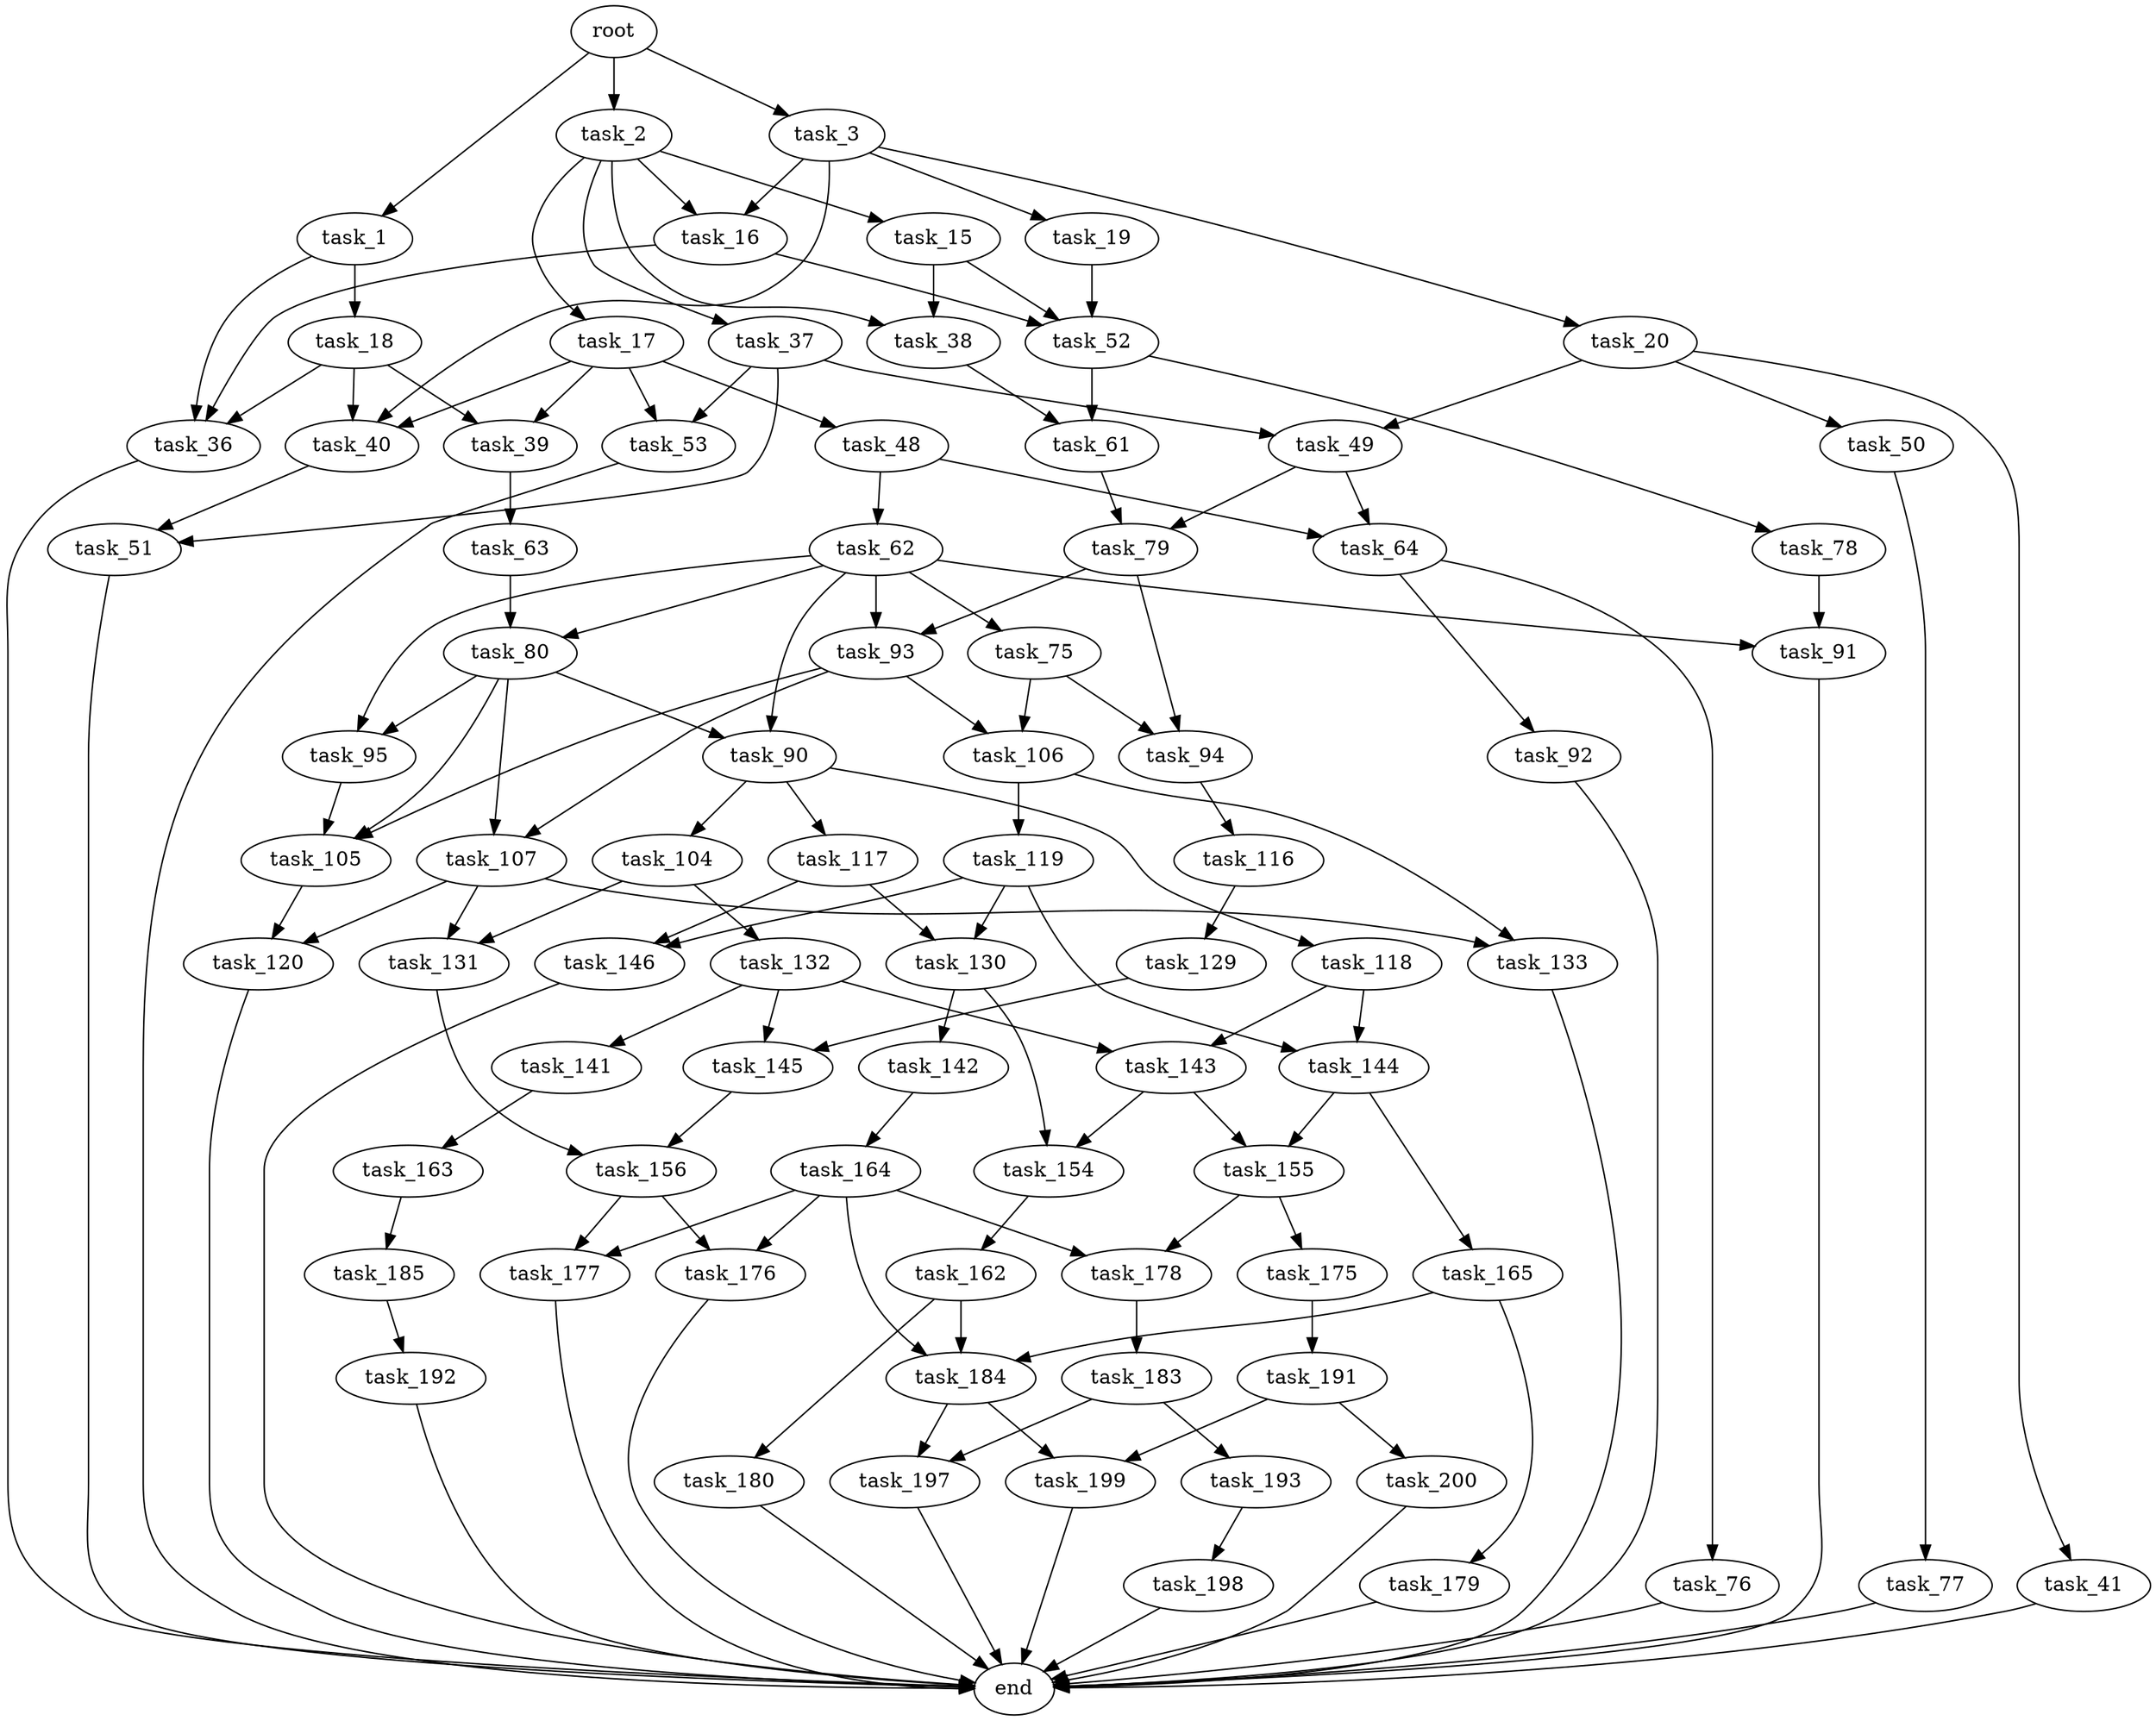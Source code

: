 digraph G {
  root [size="0.000000"];
  task_1 [size="368293445632.000000"];
  task_2 [size="68719476736.000000"];
  task_3 [size="15504741623.000000"];
  task_18 [size="311829365177.000000"];
  task_36 [size="8589934592.000000"];
  task_15 [size="8589934592.000000"];
  task_16 [size="7640033563.000000"];
  task_17 [size="4034832817.000000"];
  task_37 [size="19699860535.000000"];
  task_38 [size="549755813888.000000"];
  task_19 [size="21864603772.000000"];
  task_20 [size="368293445632.000000"];
  task_40 [size="782757789696.000000"];
  task_52 [size="34287257546.000000"];
  task_39 [size="782757789696.000000"];
  task_48 [size="338382904272.000000"];
  task_53 [size="435780184726.000000"];
  task_41 [size="84606511441.000000"];
  task_49 [size="66075635769.000000"];
  task_50 [size="549755813888.000000"];
  end [size="0.000000"];
  task_51 [size="134217728000.000000"];
  task_61 [size="549755813888.000000"];
  task_63 [size="712355032.000000"];
  task_62 [size="549755813888.000000"];
  task_64 [size="28991029248.000000"];
  task_79 [size="221426765484.000000"];
  task_77 [size="336767188680.000000"];
  task_78 [size="14482567640.000000"];
  task_75 [size="5125896378.000000"];
  task_80 [size="68719476736.000000"];
  task_90 [size="306451665834.000000"];
  task_91 [size="782757789696.000000"];
  task_93 [size="12386890295.000000"];
  task_95 [size="28991029248.000000"];
  task_76 [size="8589934592.000000"];
  task_92 [size="68719476736.000000"];
  task_94 [size="134217728000.000000"];
  task_106 [size="118859102676.000000"];
  task_105 [size="302167786217.000000"];
  task_107 [size="31676495683.000000"];
  task_104 [size="134217728000.000000"];
  task_117 [size="7800121254.000000"];
  task_118 [size="1073741824000.000000"];
  task_116 [size="11626190315.000000"];
  task_131 [size="399166260018.000000"];
  task_132 [size="14013251156.000000"];
  task_120 [size="5673908854.000000"];
  task_119 [size="5716715442.000000"];
  task_133 [size="8589934592.000000"];
  task_129 [size="28991029248.000000"];
  task_130 [size="3054317672.000000"];
  task_146 [size="11993945191.000000"];
  task_143 [size="1073741824000.000000"];
  task_144 [size="5362139836.000000"];
  task_145 [size="3833317974.000000"];
  task_142 [size="476349634820.000000"];
  task_154 [size="1073741824000.000000"];
  task_156 [size="6208544675.000000"];
  task_141 [size="1268042914.000000"];
  task_163 [size="8589934592.000000"];
  task_164 [size="900655941329.000000"];
  task_155 [size="782757789696.000000"];
  task_165 [size="32295466528.000000"];
  task_162 [size="28991029248.000000"];
  task_175 [size="430857000132.000000"];
  task_178 [size="2263860940.000000"];
  task_176 [size="115575446753.000000"];
  task_177 [size="4453785445.000000"];
  task_180 [size="15675369290.000000"];
  task_184 [size="134217728000.000000"];
  task_185 [size="30633790289.000000"];
  task_179 [size="444901585.000000"];
  task_191 [size="87726522992.000000"];
  task_183 [size="38997296844.000000"];
  task_193 [size="68719476736.000000"];
  task_197 [size="824345754692.000000"];
  task_199 [size="368293445632.000000"];
  task_192 [size="116089194416.000000"];
  task_200 [size="646328574695.000000"];
  task_198 [size="8589934592.000000"];

  root -> task_1 [size="1.000000"];
  root -> task_2 [size="1.000000"];
  root -> task_3 [size="1.000000"];
  task_1 -> task_18 [size="411041792.000000"];
  task_1 -> task_36 [size="411041792.000000"];
  task_2 -> task_15 [size="134217728.000000"];
  task_2 -> task_16 [size="134217728.000000"];
  task_2 -> task_17 [size="134217728.000000"];
  task_2 -> task_37 [size="134217728.000000"];
  task_2 -> task_38 [size="134217728.000000"];
  task_3 -> task_16 [size="33554432.000000"];
  task_3 -> task_19 [size="33554432.000000"];
  task_3 -> task_20 [size="33554432.000000"];
  task_3 -> task_40 [size="33554432.000000"];
  task_18 -> task_36 [size="209715200.000000"];
  task_18 -> task_39 [size="209715200.000000"];
  task_18 -> task_40 [size="209715200.000000"];
  task_36 -> end [size="1.000000"];
  task_15 -> task_38 [size="33554432.000000"];
  task_15 -> task_52 [size="33554432.000000"];
  task_16 -> task_36 [size="134217728.000000"];
  task_16 -> task_52 [size="134217728.000000"];
  task_17 -> task_39 [size="75497472.000000"];
  task_17 -> task_40 [size="75497472.000000"];
  task_17 -> task_48 [size="75497472.000000"];
  task_17 -> task_53 [size="75497472.000000"];
  task_37 -> task_49 [size="411041792.000000"];
  task_37 -> task_51 [size="411041792.000000"];
  task_37 -> task_53 [size="411041792.000000"];
  task_38 -> task_61 [size="536870912.000000"];
  task_19 -> task_52 [size="679477248.000000"];
  task_20 -> task_41 [size="411041792.000000"];
  task_20 -> task_49 [size="411041792.000000"];
  task_20 -> task_50 [size="411041792.000000"];
  task_40 -> task_51 [size="679477248.000000"];
  task_52 -> task_61 [size="679477248.000000"];
  task_52 -> task_78 [size="679477248.000000"];
  task_39 -> task_63 [size="679477248.000000"];
  task_48 -> task_62 [size="301989888.000000"];
  task_48 -> task_64 [size="301989888.000000"];
  task_53 -> end [size="1.000000"];
  task_41 -> end [size="1.000000"];
  task_49 -> task_64 [size="209715200.000000"];
  task_49 -> task_79 [size="209715200.000000"];
  task_50 -> task_77 [size="536870912.000000"];
  task_51 -> end [size="1.000000"];
  task_61 -> task_79 [size="536870912.000000"];
  task_63 -> task_80 [size="75497472.000000"];
  task_62 -> task_75 [size="536870912.000000"];
  task_62 -> task_80 [size="536870912.000000"];
  task_62 -> task_90 [size="536870912.000000"];
  task_62 -> task_91 [size="536870912.000000"];
  task_62 -> task_93 [size="536870912.000000"];
  task_62 -> task_95 [size="536870912.000000"];
  task_64 -> task_76 [size="75497472.000000"];
  task_64 -> task_92 [size="75497472.000000"];
  task_79 -> task_93 [size="209715200.000000"];
  task_79 -> task_94 [size="209715200.000000"];
  task_77 -> end [size="1.000000"];
  task_78 -> task_91 [size="301989888.000000"];
  task_75 -> task_94 [size="134217728.000000"];
  task_75 -> task_106 [size="134217728.000000"];
  task_80 -> task_90 [size="134217728.000000"];
  task_80 -> task_95 [size="134217728.000000"];
  task_80 -> task_105 [size="134217728.000000"];
  task_80 -> task_107 [size="134217728.000000"];
  task_90 -> task_104 [size="411041792.000000"];
  task_90 -> task_117 [size="411041792.000000"];
  task_90 -> task_118 [size="411041792.000000"];
  task_91 -> end [size="1.000000"];
  task_93 -> task_105 [size="209715200.000000"];
  task_93 -> task_106 [size="209715200.000000"];
  task_93 -> task_107 [size="209715200.000000"];
  task_95 -> task_105 [size="75497472.000000"];
  task_76 -> end [size="1.000000"];
  task_92 -> end [size="1.000000"];
  task_94 -> task_116 [size="209715200.000000"];
  task_106 -> task_119 [size="209715200.000000"];
  task_106 -> task_133 [size="209715200.000000"];
  task_105 -> task_120 [size="209715200.000000"];
  task_107 -> task_120 [size="33554432.000000"];
  task_107 -> task_131 [size="33554432.000000"];
  task_107 -> task_133 [size="33554432.000000"];
  task_104 -> task_131 [size="209715200.000000"];
  task_104 -> task_132 [size="209715200.000000"];
  task_117 -> task_130 [size="411041792.000000"];
  task_117 -> task_146 [size="411041792.000000"];
  task_118 -> task_143 [size="838860800.000000"];
  task_118 -> task_144 [size="838860800.000000"];
  task_116 -> task_129 [size="301989888.000000"];
  task_131 -> task_156 [size="411041792.000000"];
  task_132 -> task_141 [size="301989888.000000"];
  task_132 -> task_143 [size="301989888.000000"];
  task_132 -> task_145 [size="301989888.000000"];
  task_120 -> end [size="1.000000"];
  task_119 -> task_130 [size="134217728.000000"];
  task_119 -> task_144 [size="134217728.000000"];
  task_119 -> task_146 [size="134217728.000000"];
  task_133 -> end [size="1.000000"];
  task_129 -> task_145 [size="75497472.000000"];
  task_130 -> task_142 [size="75497472.000000"];
  task_130 -> task_154 [size="75497472.000000"];
  task_146 -> end [size="1.000000"];
  task_143 -> task_154 [size="838860800.000000"];
  task_143 -> task_155 [size="838860800.000000"];
  task_144 -> task_155 [size="134217728.000000"];
  task_144 -> task_165 [size="134217728.000000"];
  task_145 -> task_156 [size="75497472.000000"];
  task_142 -> task_164 [size="838860800.000000"];
  task_154 -> task_162 [size="838860800.000000"];
  task_156 -> task_176 [size="33554432.000000"];
  task_156 -> task_177 [size="33554432.000000"];
  task_141 -> task_163 [size="134217728.000000"];
  task_163 -> task_185 [size="33554432.000000"];
  task_164 -> task_176 [size="838860800.000000"];
  task_164 -> task_177 [size="838860800.000000"];
  task_164 -> task_178 [size="838860800.000000"];
  task_164 -> task_184 [size="838860800.000000"];
  task_155 -> task_175 [size="679477248.000000"];
  task_155 -> task_178 [size="679477248.000000"];
  task_165 -> task_179 [size="679477248.000000"];
  task_165 -> task_184 [size="679477248.000000"];
  task_162 -> task_180 [size="75497472.000000"];
  task_162 -> task_184 [size="75497472.000000"];
  task_175 -> task_191 [size="536870912.000000"];
  task_178 -> task_183 [size="134217728.000000"];
  task_176 -> end [size="1.000000"];
  task_177 -> end [size="1.000000"];
  task_180 -> end [size="1.000000"];
  task_184 -> task_197 [size="209715200.000000"];
  task_184 -> task_199 [size="209715200.000000"];
  task_185 -> task_192 [size="33554432.000000"];
  task_179 -> end [size="1.000000"];
  task_191 -> task_199 [size="75497472.000000"];
  task_191 -> task_200 [size="75497472.000000"];
  task_183 -> task_193 [size="33554432.000000"];
  task_183 -> task_197 [size="33554432.000000"];
  task_193 -> task_198 [size="134217728.000000"];
  task_197 -> end [size="1.000000"];
  task_199 -> end [size="1.000000"];
  task_192 -> end [size="1.000000"];
  task_200 -> end [size="1.000000"];
  task_198 -> end [size="1.000000"];
}
